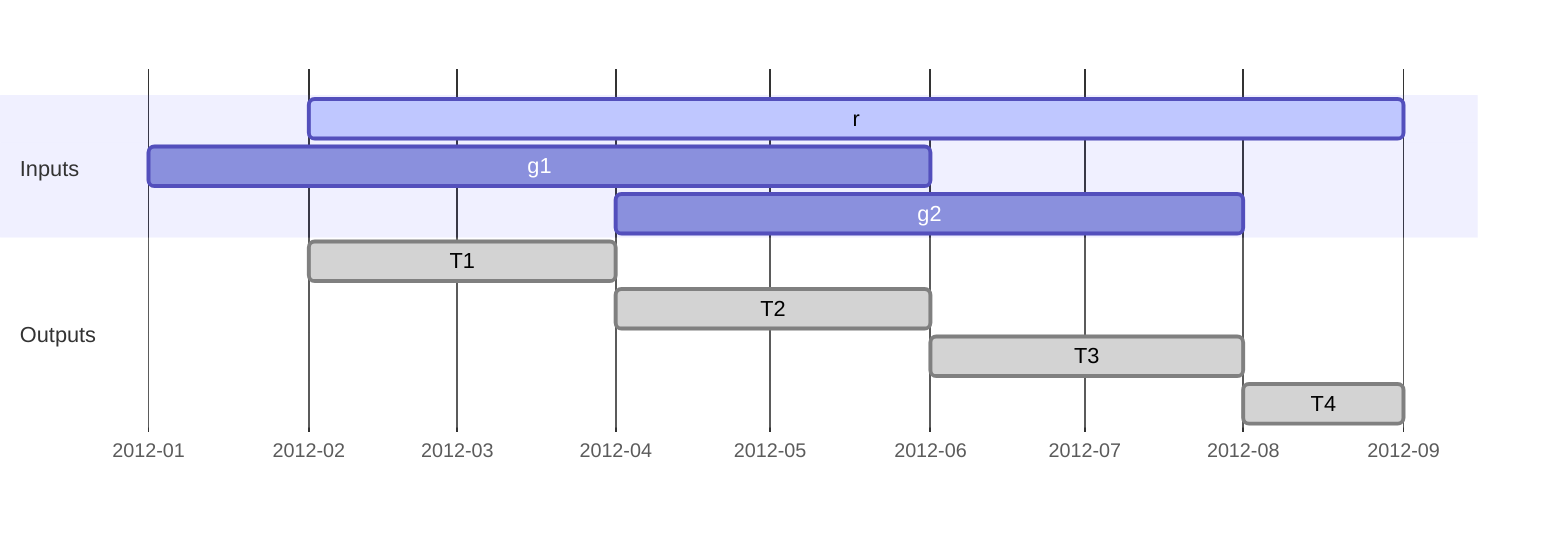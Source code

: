 gantt
dateFormat YYYY-MM
axisFormat %Y-%m
todayMarker off

section Inputs
r   :active, r, 2012-02,2012-09
g1  : g1, 2012-01,2012-06
g2  : g2, 2012-04,2012-08

section Outputs
T1  :done, T1, 2012-02,2012-04
T2  :done, T2, 2012-04,2012-06
T3  :done, T3, 2012-06,2012-08
T4  :done, T4, 2012-08,2012-09